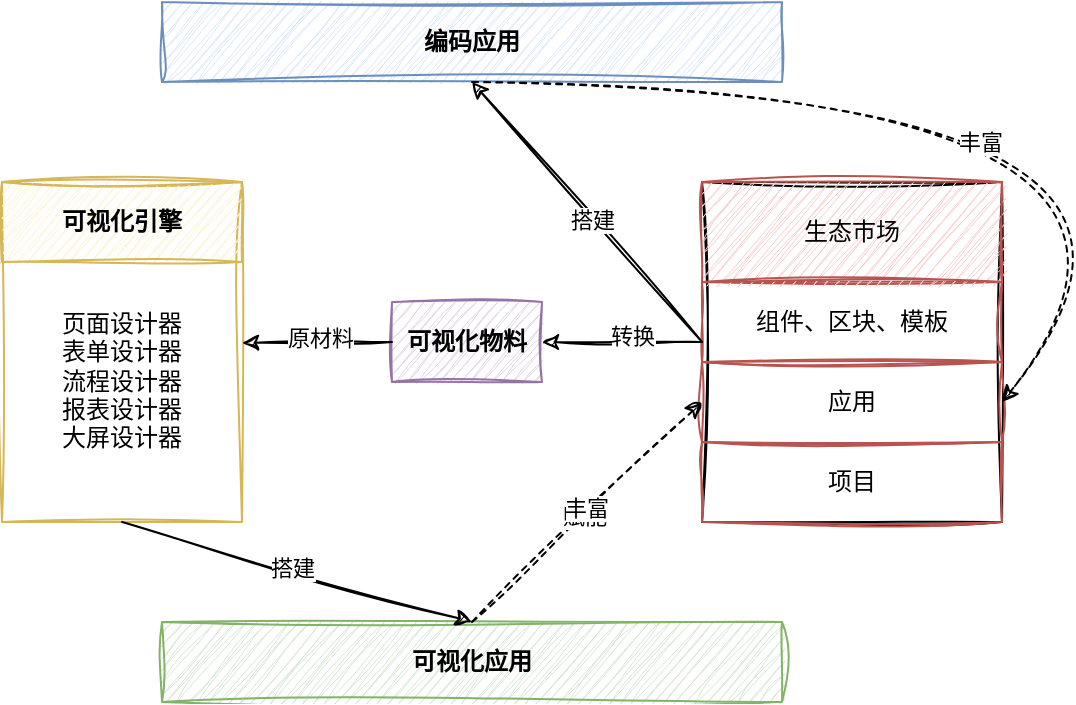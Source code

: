 <mxfile version="24.0.1" type="github">
  <diagram name="第 1 页" id="lzQdF8w5wXEc82dC6Tg3">
    <mxGraphModel dx="1259" dy="702" grid="1" gridSize="10" guides="1" tooltips="1" connect="1" arrows="1" fold="1" page="1" pageScale="1" pageWidth="827" pageHeight="1169" math="0" shadow="0">
      <root>
        <mxCell id="0" />
        <mxCell id="1" parent="0" />
        <mxCell id="aP5eUWCv9s_JMIvqQCnQ-2" value="" style="rounded=0;whiteSpace=wrap;html=1;sketch=1;curveFitting=1;jiggle=2;" vertex="1" parent="1">
          <mxGeometry x="520" y="160" width="150" height="170" as="geometry" />
        </mxCell>
        <mxCell id="aP5eUWCv9s_JMIvqQCnQ-3" value="&lt;b&gt;可视化物料&lt;/b&gt;" style="rounded=0;whiteSpace=wrap;html=1;fillColor=#e1d5e7;strokeColor=#9673a6;sketch=1;curveFitting=1;jiggle=2;" vertex="1" parent="1">
          <mxGeometry x="365" y="220" width="75" height="40" as="geometry" />
        </mxCell>
        <mxCell id="aP5eUWCv9s_JMIvqQCnQ-4" value="应用" style="rounded=0;whiteSpace=wrap;html=1;fillColor=none;strokeColor=#b85450;sketch=1;curveFitting=1;jiggle=2;" vertex="1" parent="1">
          <mxGeometry x="520" y="250" width="150" height="40" as="geometry" />
        </mxCell>
        <mxCell id="aP5eUWCv9s_JMIvqQCnQ-5" value="项目" style="rounded=0;whiteSpace=wrap;html=1;fillColor=none;strokeColor=#b85450;sketch=1;curveFitting=1;jiggle=2;" vertex="1" parent="1">
          <mxGeometry x="520" y="290" width="150" height="40" as="geometry" />
        </mxCell>
        <mxCell id="aP5eUWCv9s_JMIvqQCnQ-6" value="组件、区块、模板" style="rounded=0;whiteSpace=wrap;html=1;fillColor=none;strokeColor=#b85450;sketch=1;curveFitting=1;jiggle=2;" vertex="1" parent="1">
          <mxGeometry x="520" y="210" width="150" height="40" as="geometry" />
        </mxCell>
        <mxCell id="aP5eUWCv9s_JMIvqQCnQ-8" value="&lt;div&gt;&lt;br&gt;&lt;/div&gt;&lt;div&gt;&lt;br&gt;&lt;/div&gt;页面设计器&lt;div&gt;表单设计器&lt;/div&gt;&lt;div&gt;流程设计器&lt;/div&gt;&lt;div&gt;报表设计器&lt;/div&gt;&lt;div&gt;大屏设计器&lt;/div&gt;" style="rounded=0;whiteSpace=wrap;html=1;fillColor=none;strokeColor=#d6b656;sketch=1;curveFitting=1;jiggle=2;" vertex="1" parent="1">
          <mxGeometry x="170" y="160" width="120" height="170" as="geometry" />
        </mxCell>
        <mxCell id="aP5eUWCv9s_JMIvqQCnQ-9" value="&lt;b&gt;可视化应用&lt;/b&gt;" style="rounded=0;whiteSpace=wrap;html=1;fillColor=#d5e8d4;strokeColor=#82b366;sketch=1;curveFitting=1;jiggle=2;" vertex="1" parent="1">
          <mxGeometry x="250" y="380" width="310" height="40" as="geometry" />
        </mxCell>
        <mxCell id="aP5eUWCv9s_JMIvqQCnQ-12" value="" style="endArrow=classic;html=1;rounded=0;entryX=1;entryY=0.5;entryDx=0;entryDy=0;sketch=1;curveFitting=1;jiggle=2;" edge="1" parent="1" target="aP5eUWCv9s_JMIvqQCnQ-3">
          <mxGeometry width="50" height="50" relative="1" as="geometry">
            <mxPoint x="520" y="240" as="sourcePoint" />
            <mxPoint x="570" y="190" as="targetPoint" />
          </mxGeometry>
        </mxCell>
        <mxCell id="aP5eUWCv9s_JMIvqQCnQ-13" value="转换" style="edgeLabel;html=1;align=center;verticalAlign=middle;resizable=0;points=[];" vertex="1" connectable="0" parent="aP5eUWCv9s_JMIvqQCnQ-12">
          <mxGeometry x="-0.111" y="-3" relative="1" as="geometry">
            <mxPoint as="offset" />
          </mxGeometry>
        </mxCell>
        <mxCell id="aP5eUWCv9s_JMIvqQCnQ-14" value="" style="endArrow=classic;html=1;rounded=0;exitX=0;exitY=0.5;exitDx=0;exitDy=0;entryX=1;entryY=0.473;entryDx=0;entryDy=0;entryPerimeter=0;sketch=1;curveFitting=1;jiggle=2;" edge="1" parent="1" source="aP5eUWCv9s_JMIvqQCnQ-3" target="aP5eUWCv9s_JMIvqQCnQ-8">
          <mxGeometry width="50" height="50" relative="1" as="geometry">
            <mxPoint x="470" y="280" as="sourcePoint" />
            <mxPoint x="520" y="230" as="targetPoint" />
          </mxGeometry>
        </mxCell>
        <mxCell id="aP5eUWCv9s_JMIvqQCnQ-15" value="原材料" style="edgeLabel;html=1;align=center;verticalAlign=middle;resizable=0;points=[];" vertex="1" connectable="0" parent="aP5eUWCv9s_JMIvqQCnQ-14">
          <mxGeometry x="-0.028" y="-2" relative="1" as="geometry">
            <mxPoint as="offset" />
          </mxGeometry>
        </mxCell>
        <mxCell id="aP5eUWCv9s_JMIvqQCnQ-16" value="" style="endArrow=classic;html=1;rounded=0;exitX=0.5;exitY=1;exitDx=0;exitDy=0;entryX=0.5;entryY=0;entryDx=0;entryDy=0;sketch=1;curveFitting=1;jiggle=2;" edge="1" parent="1" source="aP5eUWCv9s_JMIvqQCnQ-8" target="aP5eUWCv9s_JMIvqQCnQ-9">
          <mxGeometry width="50" height="50" relative="1" as="geometry">
            <mxPoint x="370" y="350" as="sourcePoint" />
            <mxPoint x="420" y="300" as="targetPoint" />
          </mxGeometry>
        </mxCell>
        <mxCell id="aP5eUWCv9s_JMIvqQCnQ-18" value="搭建" style="edgeLabel;html=1;align=center;verticalAlign=middle;resizable=0;points=[];" vertex="1" connectable="0" parent="aP5eUWCv9s_JMIvqQCnQ-16">
          <mxGeometry x="-0.031" y="1" relative="1" as="geometry">
            <mxPoint as="offset" />
          </mxGeometry>
        </mxCell>
        <mxCell id="aP5eUWCv9s_JMIvqQCnQ-17" value="" style="endArrow=classic;html=1;rounded=0;entryX=0;entryY=0.5;entryDx=0;entryDy=0;exitX=0.5;exitY=0;exitDx=0;exitDy=0;dashed=1;sketch=1;curveFitting=1;jiggle=2;" edge="1" parent="1" source="aP5eUWCv9s_JMIvqQCnQ-9" target="aP5eUWCv9s_JMIvqQCnQ-4">
          <mxGeometry width="50" height="50" relative="1" as="geometry">
            <mxPoint x="220" y="340" as="sourcePoint" />
            <mxPoint x="435" y="400" as="targetPoint" />
          </mxGeometry>
        </mxCell>
        <mxCell id="aP5eUWCv9s_JMIvqQCnQ-19" value="赋能" style="edgeLabel;html=1;align=center;verticalAlign=middle;resizable=0;points=[];" vertex="1" connectable="0" parent="aP5eUWCv9s_JMIvqQCnQ-17">
          <mxGeometry x="-0.032" relative="1" as="geometry">
            <mxPoint as="offset" />
          </mxGeometry>
        </mxCell>
        <mxCell id="aP5eUWCv9s_JMIvqQCnQ-20" value="丰富" style="edgeLabel;html=1;align=center;verticalAlign=middle;resizable=0;points=[];" vertex="1" connectable="0" parent="aP5eUWCv9s_JMIvqQCnQ-17">
          <mxGeometry x="0.01" y="2" relative="1" as="geometry">
            <mxPoint as="offset" />
          </mxGeometry>
        </mxCell>
        <mxCell id="aP5eUWCv9s_JMIvqQCnQ-21" value="&lt;b&gt;可视化引擎&lt;/b&gt;" style="rounded=0;whiteSpace=wrap;html=1;fillColor=#fff2cc;strokeColor=#d6b656;sketch=1;curveFitting=1;jiggle=2;" vertex="1" parent="1">
          <mxGeometry x="170" y="160" width="120" height="40" as="geometry" />
        </mxCell>
        <mxCell id="aP5eUWCv9s_JMIvqQCnQ-25" value="&lt;b&gt;编码应用&lt;/b&gt;" style="rounded=0;whiteSpace=wrap;html=1;fillColor=#dae8fc;strokeColor=#6c8ebf;sketch=1;curveFitting=1;jiggle=2;" vertex="1" parent="1">
          <mxGeometry x="250" y="70" width="310" height="40" as="geometry" />
        </mxCell>
        <mxCell id="aP5eUWCv9s_JMIvqQCnQ-29" value="" style="endArrow=classic;html=1;rounded=0;entryX=0.5;entryY=1;entryDx=0;entryDy=0;sketch=1;curveFitting=1;jiggle=2;" edge="1" parent="1" target="aP5eUWCv9s_JMIvqQCnQ-25">
          <mxGeometry width="50" height="50" relative="1" as="geometry">
            <mxPoint x="520" y="240" as="sourcePoint" />
            <mxPoint x="350" y="240" as="targetPoint" />
          </mxGeometry>
        </mxCell>
        <mxCell id="aP5eUWCv9s_JMIvqQCnQ-30" value="搭建" style="edgeLabel;html=1;align=center;verticalAlign=middle;resizable=0;points=[];" vertex="1" connectable="0" parent="aP5eUWCv9s_JMIvqQCnQ-29">
          <mxGeometry x="-0.053" relative="1" as="geometry">
            <mxPoint x="-1" as="offset" />
          </mxGeometry>
        </mxCell>
        <mxCell id="aP5eUWCv9s_JMIvqQCnQ-32" value="" style="endArrow=classic;html=1;rounded=0;exitX=0.5;exitY=1;exitDx=0;exitDy=0;entryX=1;entryY=0.5;entryDx=0;entryDy=0;curved=1;dashed=1;sketch=1;curveFitting=1;jiggle=2;" edge="1" parent="1" source="aP5eUWCv9s_JMIvqQCnQ-25" target="aP5eUWCv9s_JMIvqQCnQ-4">
          <mxGeometry width="50" height="50" relative="1" as="geometry">
            <mxPoint x="300" y="290" as="sourcePoint" />
            <mxPoint x="350" y="240" as="targetPoint" />
            <Array as="points">
              <mxPoint x="800" y="110" />
            </Array>
          </mxGeometry>
        </mxCell>
        <mxCell id="aP5eUWCv9s_JMIvqQCnQ-34" value="丰富" style="edgeLabel;html=1;align=center;verticalAlign=middle;resizable=0;points=[];" vertex="1" connectable="0" parent="aP5eUWCv9s_JMIvqQCnQ-32">
          <mxGeometry x="-0.157" y="-30" relative="1" as="geometry">
            <mxPoint as="offset" />
          </mxGeometry>
        </mxCell>
        <mxCell id="aP5eUWCv9s_JMIvqQCnQ-35" value="生态市场" style="rounded=0;whiteSpace=wrap;html=1;fillColor=#f8cecc;strokeColor=#b85450;sketch=1;curveFitting=1;jiggle=2;" vertex="1" parent="1">
          <mxGeometry x="520" y="160" width="150" height="50" as="geometry" />
        </mxCell>
      </root>
    </mxGraphModel>
  </diagram>
</mxfile>
